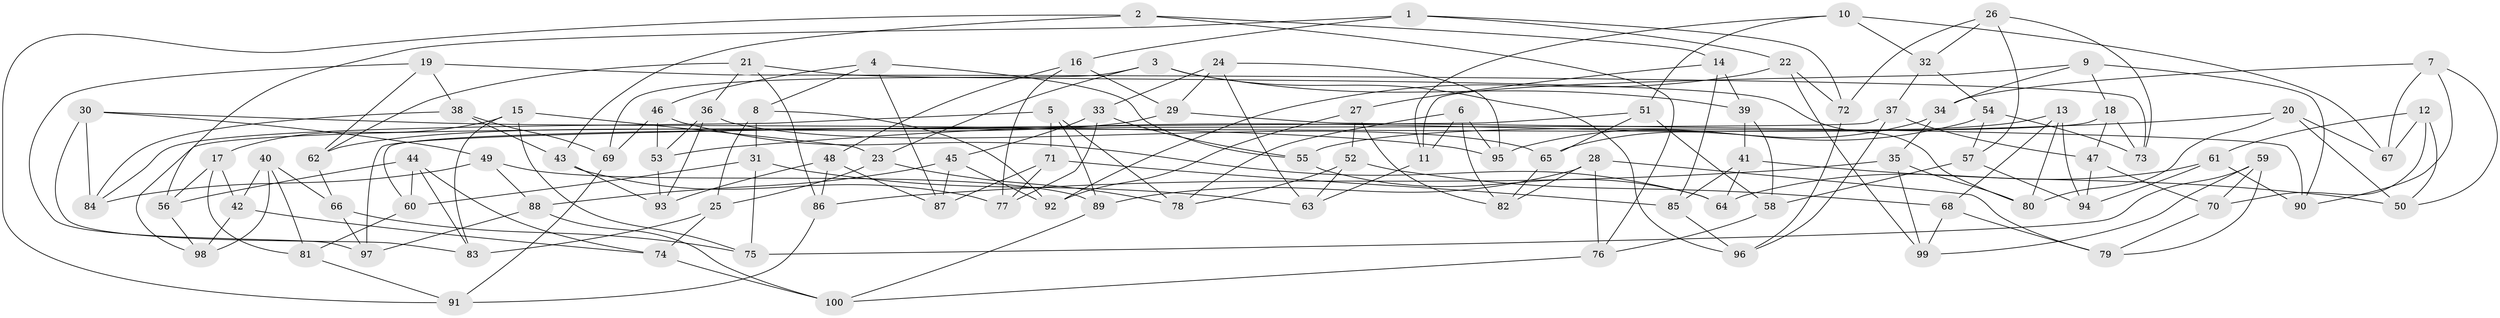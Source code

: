 // Generated by graph-tools (version 1.1) at 2025/11/02/21/25 10:11:16]
// undirected, 100 vertices, 200 edges
graph export_dot {
graph [start="1"]
  node [color=gray90,style=filled];
  1;
  2;
  3;
  4;
  5;
  6;
  7;
  8;
  9;
  10;
  11;
  12;
  13;
  14;
  15;
  16;
  17;
  18;
  19;
  20;
  21;
  22;
  23;
  24;
  25;
  26;
  27;
  28;
  29;
  30;
  31;
  32;
  33;
  34;
  35;
  36;
  37;
  38;
  39;
  40;
  41;
  42;
  43;
  44;
  45;
  46;
  47;
  48;
  49;
  50;
  51;
  52;
  53;
  54;
  55;
  56;
  57;
  58;
  59;
  60;
  61;
  62;
  63;
  64;
  65;
  66;
  67;
  68;
  69;
  70;
  71;
  72;
  73;
  74;
  75;
  76;
  77;
  78;
  79;
  80;
  81;
  82;
  83;
  84;
  85;
  86;
  87;
  88;
  89;
  90;
  91;
  92;
  93;
  94;
  95;
  96;
  97;
  98;
  99;
  100;
  1 -- 56;
  1 -- 16;
  1 -- 22;
  1 -- 72;
  2 -- 43;
  2 -- 14;
  2 -- 76;
  2 -- 91;
  3 -- 39;
  3 -- 69;
  3 -- 96;
  3 -- 23;
  4 -- 87;
  4 -- 46;
  4 -- 8;
  4 -- 55;
  5 -- 71;
  5 -- 84;
  5 -- 89;
  5 -- 78;
  6 -- 78;
  6 -- 82;
  6 -- 95;
  6 -- 11;
  7 -- 50;
  7 -- 34;
  7 -- 90;
  7 -- 67;
  8 -- 92;
  8 -- 31;
  8 -- 25;
  9 -- 18;
  9 -- 90;
  9 -- 11;
  9 -- 34;
  10 -- 32;
  10 -- 51;
  10 -- 67;
  10 -- 11;
  11 -- 63;
  12 -- 70;
  12 -- 50;
  12 -- 61;
  12 -- 67;
  13 -- 68;
  13 -- 80;
  13 -- 55;
  13 -- 94;
  14 -- 27;
  14 -- 85;
  14 -- 39;
  15 -- 75;
  15 -- 17;
  15 -- 83;
  15 -- 23;
  16 -- 77;
  16 -- 48;
  16 -- 29;
  17 -- 56;
  17 -- 81;
  17 -- 42;
  18 -- 73;
  18 -- 98;
  18 -- 47;
  19 -- 38;
  19 -- 62;
  19 -- 97;
  19 -- 73;
  20 -- 50;
  20 -- 53;
  20 -- 80;
  20 -- 67;
  21 -- 62;
  21 -- 36;
  21 -- 80;
  21 -- 86;
  22 -- 72;
  22 -- 99;
  22 -- 92;
  23 -- 78;
  23 -- 25;
  24 -- 95;
  24 -- 63;
  24 -- 33;
  24 -- 29;
  25 -- 83;
  25 -- 74;
  26 -- 73;
  26 -- 32;
  26 -- 57;
  26 -- 72;
  27 -- 52;
  27 -- 82;
  27 -- 92;
  28 -- 76;
  28 -- 82;
  28 -- 79;
  28 -- 89;
  29 -- 90;
  29 -- 62;
  30 -- 83;
  30 -- 84;
  30 -- 95;
  30 -- 49;
  31 -- 60;
  31 -- 63;
  31 -- 75;
  32 -- 54;
  32 -- 37;
  33 -- 55;
  33 -- 77;
  33 -- 45;
  34 -- 35;
  34 -- 65;
  35 -- 80;
  35 -- 99;
  35 -- 86;
  36 -- 93;
  36 -- 65;
  36 -- 53;
  37 -- 96;
  37 -- 60;
  37 -- 47;
  38 -- 69;
  38 -- 84;
  38 -- 43;
  39 -- 58;
  39 -- 41;
  40 -- 42;
  40 -- 98;
  40 -- 66;
  40 -- 81;
  41 -- 85;
  41 -- 50;
  41 -- 64;
  42 -- 98;
  42 -- 74;
  43 -- 77;
  43 -- 93;
  44 -- 56;
  44 -- 60;
  44 -- 83;
  44 -- 74;
  45 -- 88;
  45 -- 92;
  45 -- 87;
  46 -- 64;
  46 -- 69;
  46 -- 53;
  47 -- 70;
  47 -- 94;
  48 -- 87;
  48 -- 86;
  48 -- 93;
  49 -- 89;
  49 -- 88;
  49 -- 84;
  51 -- 58;
  51 -- 65;
  51 -- 97;
  52 -- 63;
  52 -- 78;
  52 -- 68;
  53 -- 93;
  54 -- 73;
  54 -- 57;
  54 -- 95;
  55 -- 64;
  56 -- 98;
  57 -- 94;
  57 -- 58;
  58 -- 76;
  59 -- 99;
  59 -- 75;
  59 -- 79;
  59 -- 70;
  60 -- 81;
  61 -- 90;
  61 -- 64;
  61 -- 94;
  62 -- 66;
  65 -- 82;
  66 -- 97;
  66 -- 75;
  68 -- 99;
  68 -- 79;
  69 -- 91;
  70 -- 79;
  71 -- 77;
  71 -- 85;
  71 -- 87;
  72 -- 96;
  74 -- 100;
  76 -- 100;
  81 -- 91;
  85 -- 96;
  86 -- 91;
  88 -- 97;
  88 -- 100;
  89 -- 100;
}
